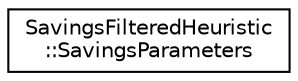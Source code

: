 digraph "Graphical Class Hierarchy"
{
 // LATEX_PDF_SIZE
  edge [fontname="Helvetica",fontsize="10",labelfontname="Helvetica",labelfontsize="10"];
  node [fontname="Helvetica",fontsize="10",shape=record];
  rankdir="LR";
  Node0 [label="SavingsFilteredHeuristic\l::SavingsParameters",height=0.2,width=0.4,color="black", fillcolor="white", style="filled",URL="$structoperations__research_1_1_savings_filtered_heuristic_1_1_savings_parameters.html",tooltip=" "];
}
